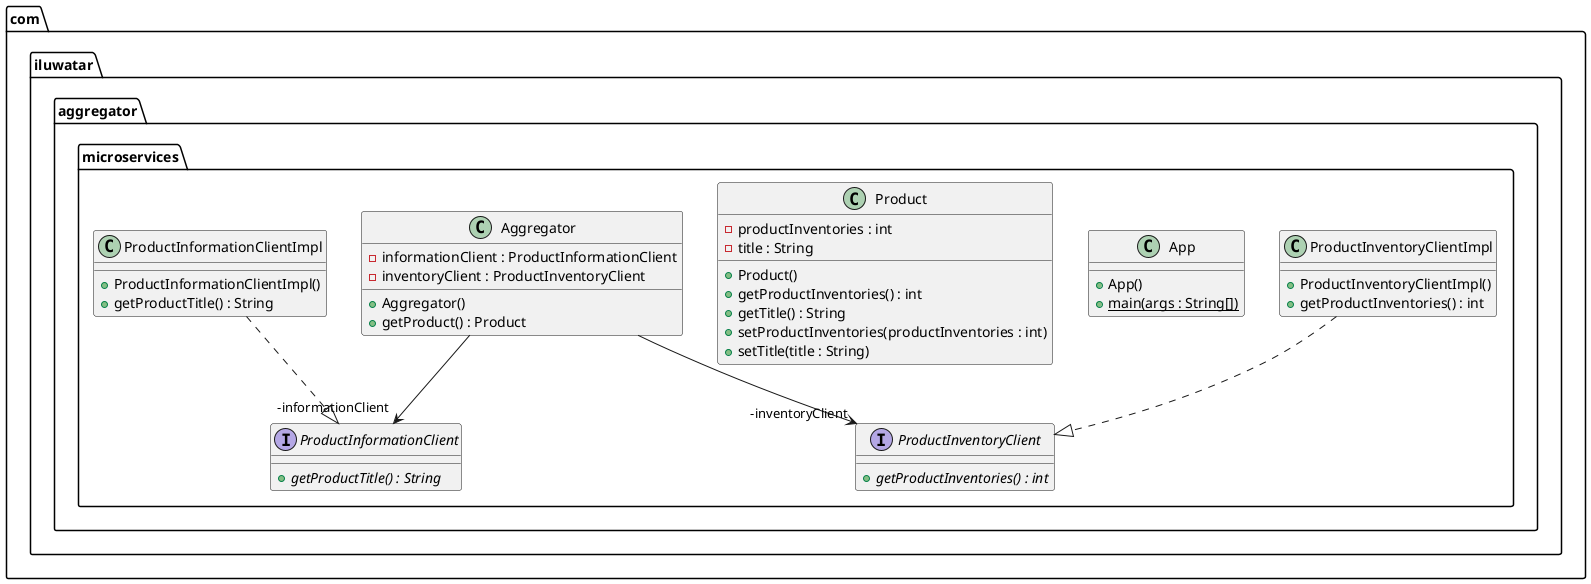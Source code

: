 @startuml
package com.iluwatar.aggregator.microservices {
  class ProductInventoryClientImpl {
    + ProductInventoryClientImpl()
    + getProductInventories() : int
  }
  class App {
    + App()
    + main(args : String[]) {static}
  }
  interface ProductInventoryClient {
    + getProductInventories() : int {abstract}
  }
  class Product {
    - productInventories : int
    - title : String
    + Product()
    + getProductInventories() : int
    + getTitle() : String
    + setProductInventories(productInventories : int)
    + setTitle(title : String)
  }
  class Aggregator {
    - informationClient : ProductInformationClient
    - inventoryClient : ProductInventoryClient
    + Aggregator()
    + getProduct() : Product
  }
  class ProductInformationClientImpl {
    + ProductInformationClientImpl()
    + getProductTitle() : String
  }
  interface ProductInformationClient {
    + getProductTitle() : String {abstract}
  }
}
Aggregator -->  "-inventoryClient" ProductInventoryClient
Aggregator -->  "-informationClient" ProductInformationClient
ProductInventoryClientImpl ..|> ProductInventoryClient 
ProductInformationClientImpl ..|> ProductInformationClient 
@enduml